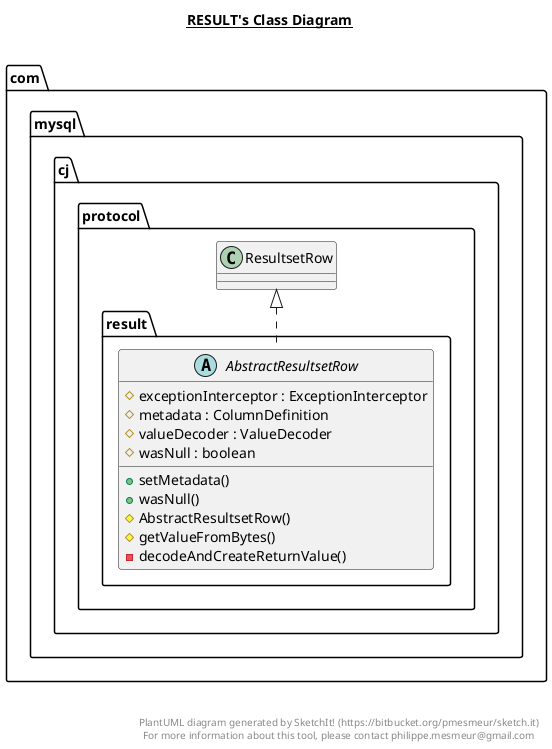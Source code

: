 @startuml

title __RESULT's Class Diagram__\n

  namespace com.mysql.cj {
    namespace protocol {
      namespace result {
        abstract class com.mysql.cj.protocol.result.AbstractResultsetRow {
            # exceptionInterceptor : ExceptionInterceptor
            # metadata : ColumnDefinition
            # valueDecoder : ValueDecoder
            # wasNull : boolean
            + setMetadata()
            + wasNull()
            # AbstractResultsetRow()
            # getValueFromBytes()
            - decodeAndCreateReturnValue()
        }
      }
    }
  }
  

  com.mysql.cj.protocol.result.AbstractResultsetRow .up.|> com.mysql.cj.protocol.ResultsetRow


right footer


PlantUML diagram generated by SketchIt! (https://bitbucket.org/pmesmeur/sketch.it)
For more information about this tool, please contact philippe.mesmeur@gmail.com
endfooter

@enduml
